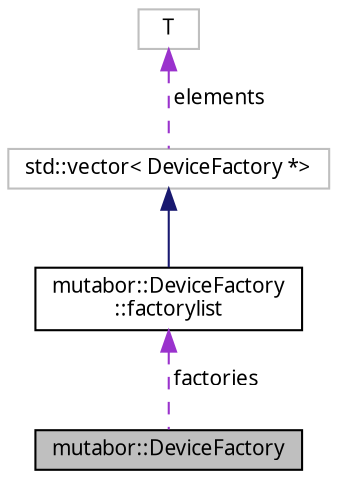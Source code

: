 digraph "mutabor::DeviceFactory"
{
  edge [fontname="Sans",fontsize="10",labelfontname="Sans",labelfontsize="10"];
  node [fontname="Sans",fontsize="10",shape=record];
  Node8 [label="mutabor::DeviceFactory",height=0.2,width=0.4,color="black", fillcolor="grey75", style="filled", fontcolor="black"];
  Node9 -> Node8 [dir="back",color="darkorchid3",fontsize="10",style="dashed",label=" factories" ,fontname="Sans"];
  Node9 [label="mutabor::DeviceFactory\l::factorylist",height=0.2,width=0.4,color="black", fillcolor="white", style="filled",URL="$de/d0d/structmutabor_1_1DeviceFactory_1_1factorylist.html"];
  Node10 -> Node9 [dir="back",color="midnightblue",fontsize="10",style="solid",fontname="Sans"];
  Node10 [label="std::vector\< DeviceFactory *\>",height=0.2,width=0.4,color="grey75", fillcolor="white", style="filled",tooltip="STL class. "];
  Node11 -> Node10 [dir="back",color="darkorchid3",fontsize="10",style="dashed",label=" elements" ,fontname="Sans"];
  Node11 [label="T",height=0.2,width=0.4,color="grey75", fillcolor="white", style="filled"];
}
